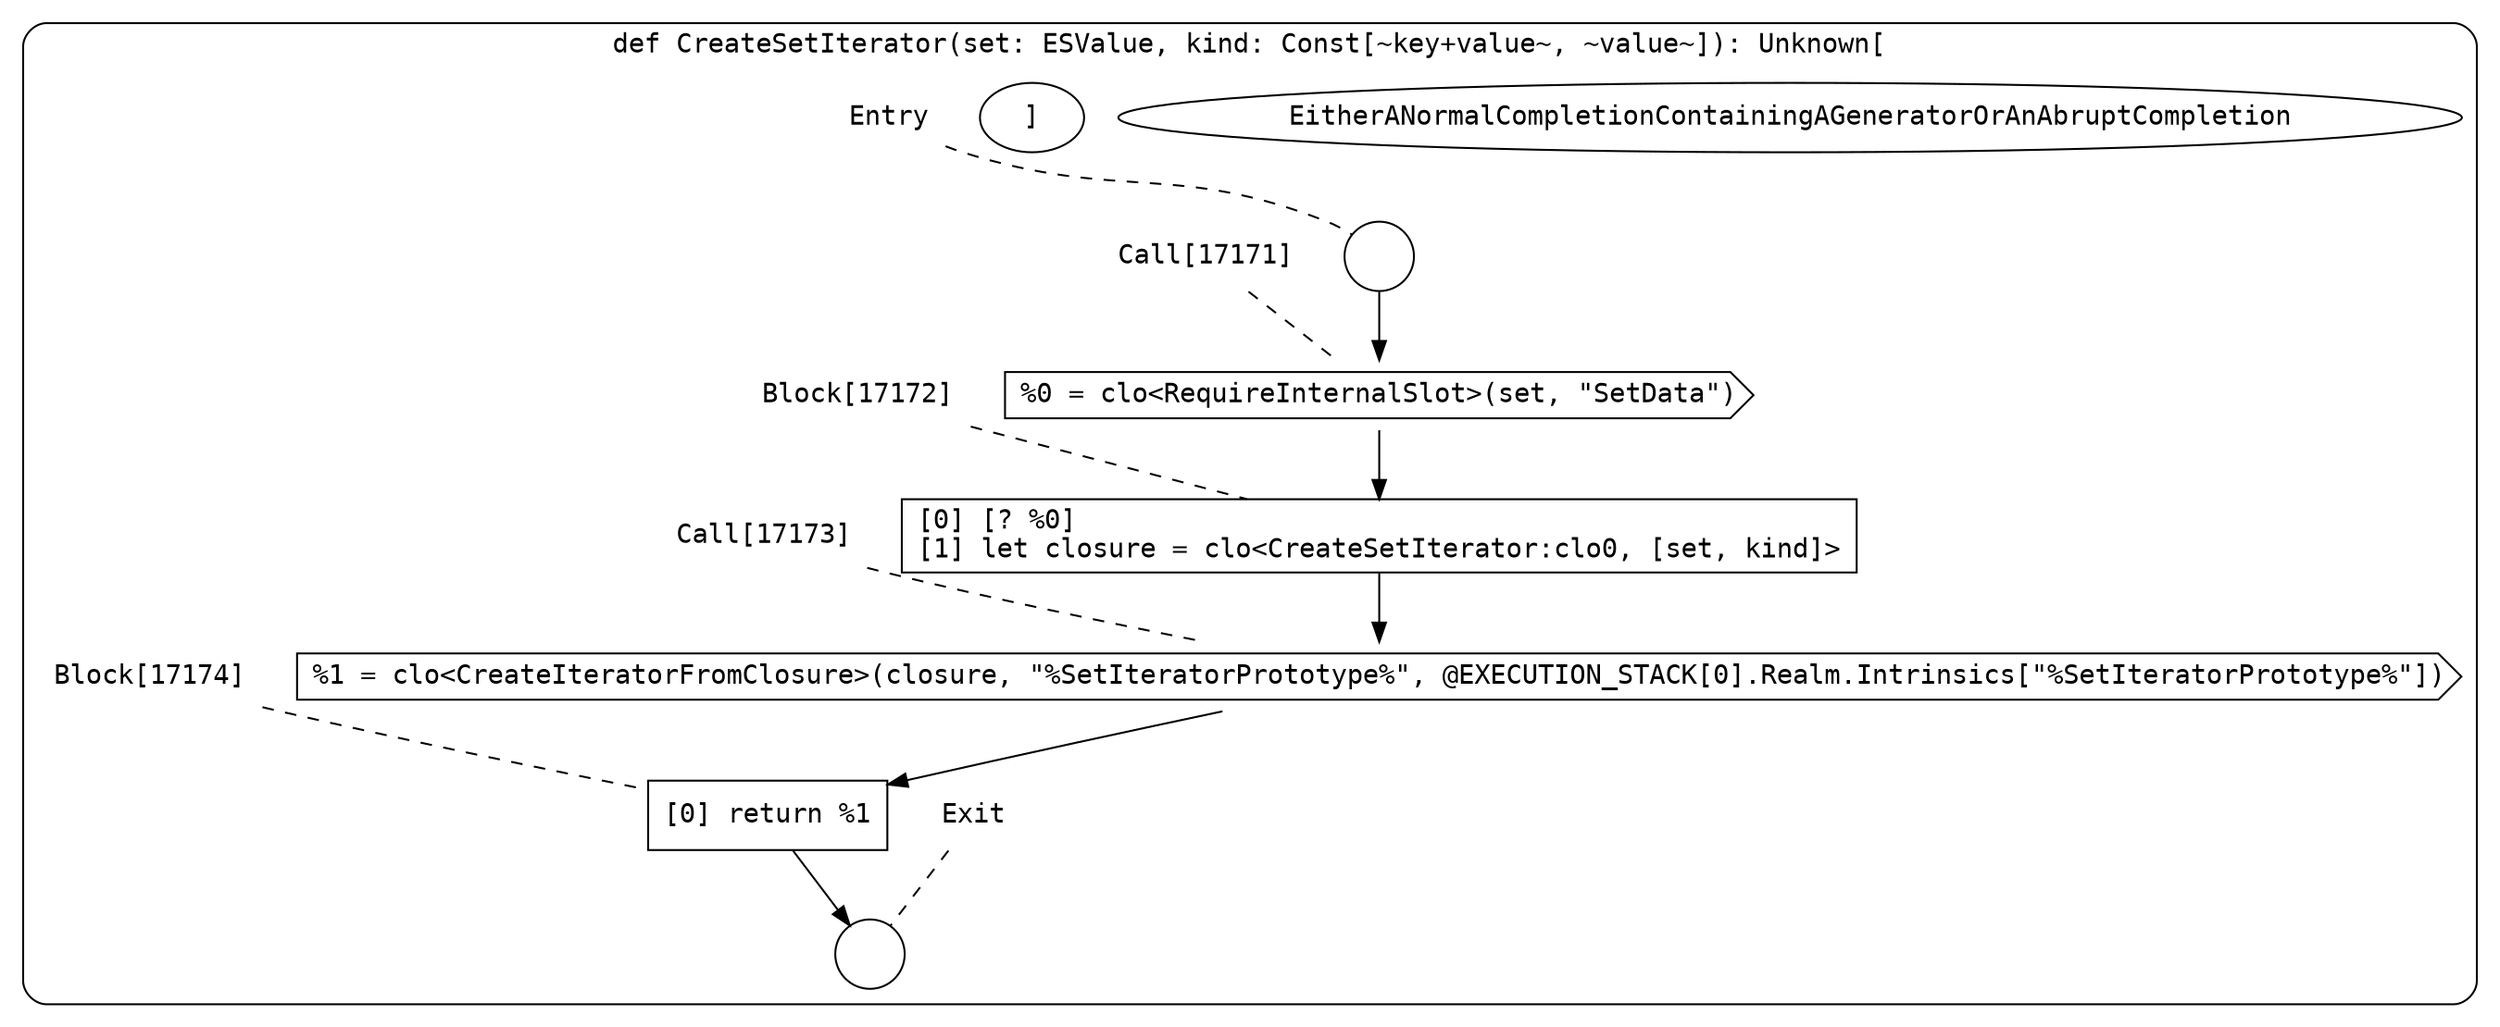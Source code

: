 digraph {
  graph [fontname = "Consolas"]
  node [fontname = "Consolas"]
  edge [fontname = "Consolas"]
  subgraph cluster2459 {
    label = "def CreateSetIterator(set: ESValue, kind: Const[~key+value~, ~value~]): Unknown["EitherANormalCompletionContainingAGeneratorOrAnAbruptCompletion"]"
    style = rounded
    cluster2459_entry_name [shape=none, label=<<font color="black">Entry</font>>]
    cluster2459_entry_name -> cluster2459_entry [arrowhead=none, color="black", style=dashed]
    cluster2459_entry [shape=circle label=" " color="black" fillcolor="white" style=filled]
    cluster2459_entry -> node17171 [color="black"]
    cluster2459_exit_name [shape=none, label=<<font color="black">Exit</font>>]
    cluster2459_exit_name -> cluster2459_exit [arrowhead=none, color="black", style=dashed]
    cluster2459_exit [shape=circle label=" " color="black" fillcolor="white" style=filled]
    node17171_name [shape=none, label=<<font color="black">Call[17171]</font>>]
    node17171_name -> node17171 [arrowhead=none, color="black", style=dashed]
    node17171 [shape=cds, label=<<font color="black">%0 = clo&lt;RequireInternalSlot&gt;(set, &quot;SetData&quot;)</font>> color="black" fillcolor="white", style=filled]
    node17171 -> node17172 [color="black"]
    node17172_name [shape=none, label=<<font color="black">Block[17172]</font>>]
    node17172_name -> node17172 [arrowhead=none, color="black", style=dashed]
    node17172 [shape=box, label=<<font color="black">[0] [? %0]<BR ALIGN="LEFT"/>[1] let closure = clo&lt;CreateSetIterator:clo0, [set, kind]&gt;<BR ALIGN="LEFT"/></font>> color="black" fillcolor="white", style=filled]
    node17172 -> node17173 [color="black"]
    node17173_name [shape=none, label=<<font color="black">Call[17173]</font>>]
    node17173_name -> node17173 [arrowhead=none, color="black", style=dashed]
    node17173 [shape=cds, label=<<font color="black">%1 = clo&lt;CreateIteratorFromClosure&gt;(closure, &quot;%SetIteratorPrototype%&quot;, @EXECUTION_STACK[0].Realm.Intrinsics[&quot;%SetIteratorPrototype%&quot;])</font>> color="black" fillcolor="white", style=filled]
    node17173 -> node17174 [color="black"]
    node17174_name [shape=none, label=<<font color="black">Block[17174]</font>>]
    node17174_name -> node17174 [arrowhead=none, color="black", style=dashed]
    node17174 [shape=box, label=<<font color="black">[0] return %1<BR ALIGN="LEFT"/></font>> color="black" fillcolor="white", style=filled]
    node17174 -> cluster2459_exit [color="black"]
  }
}